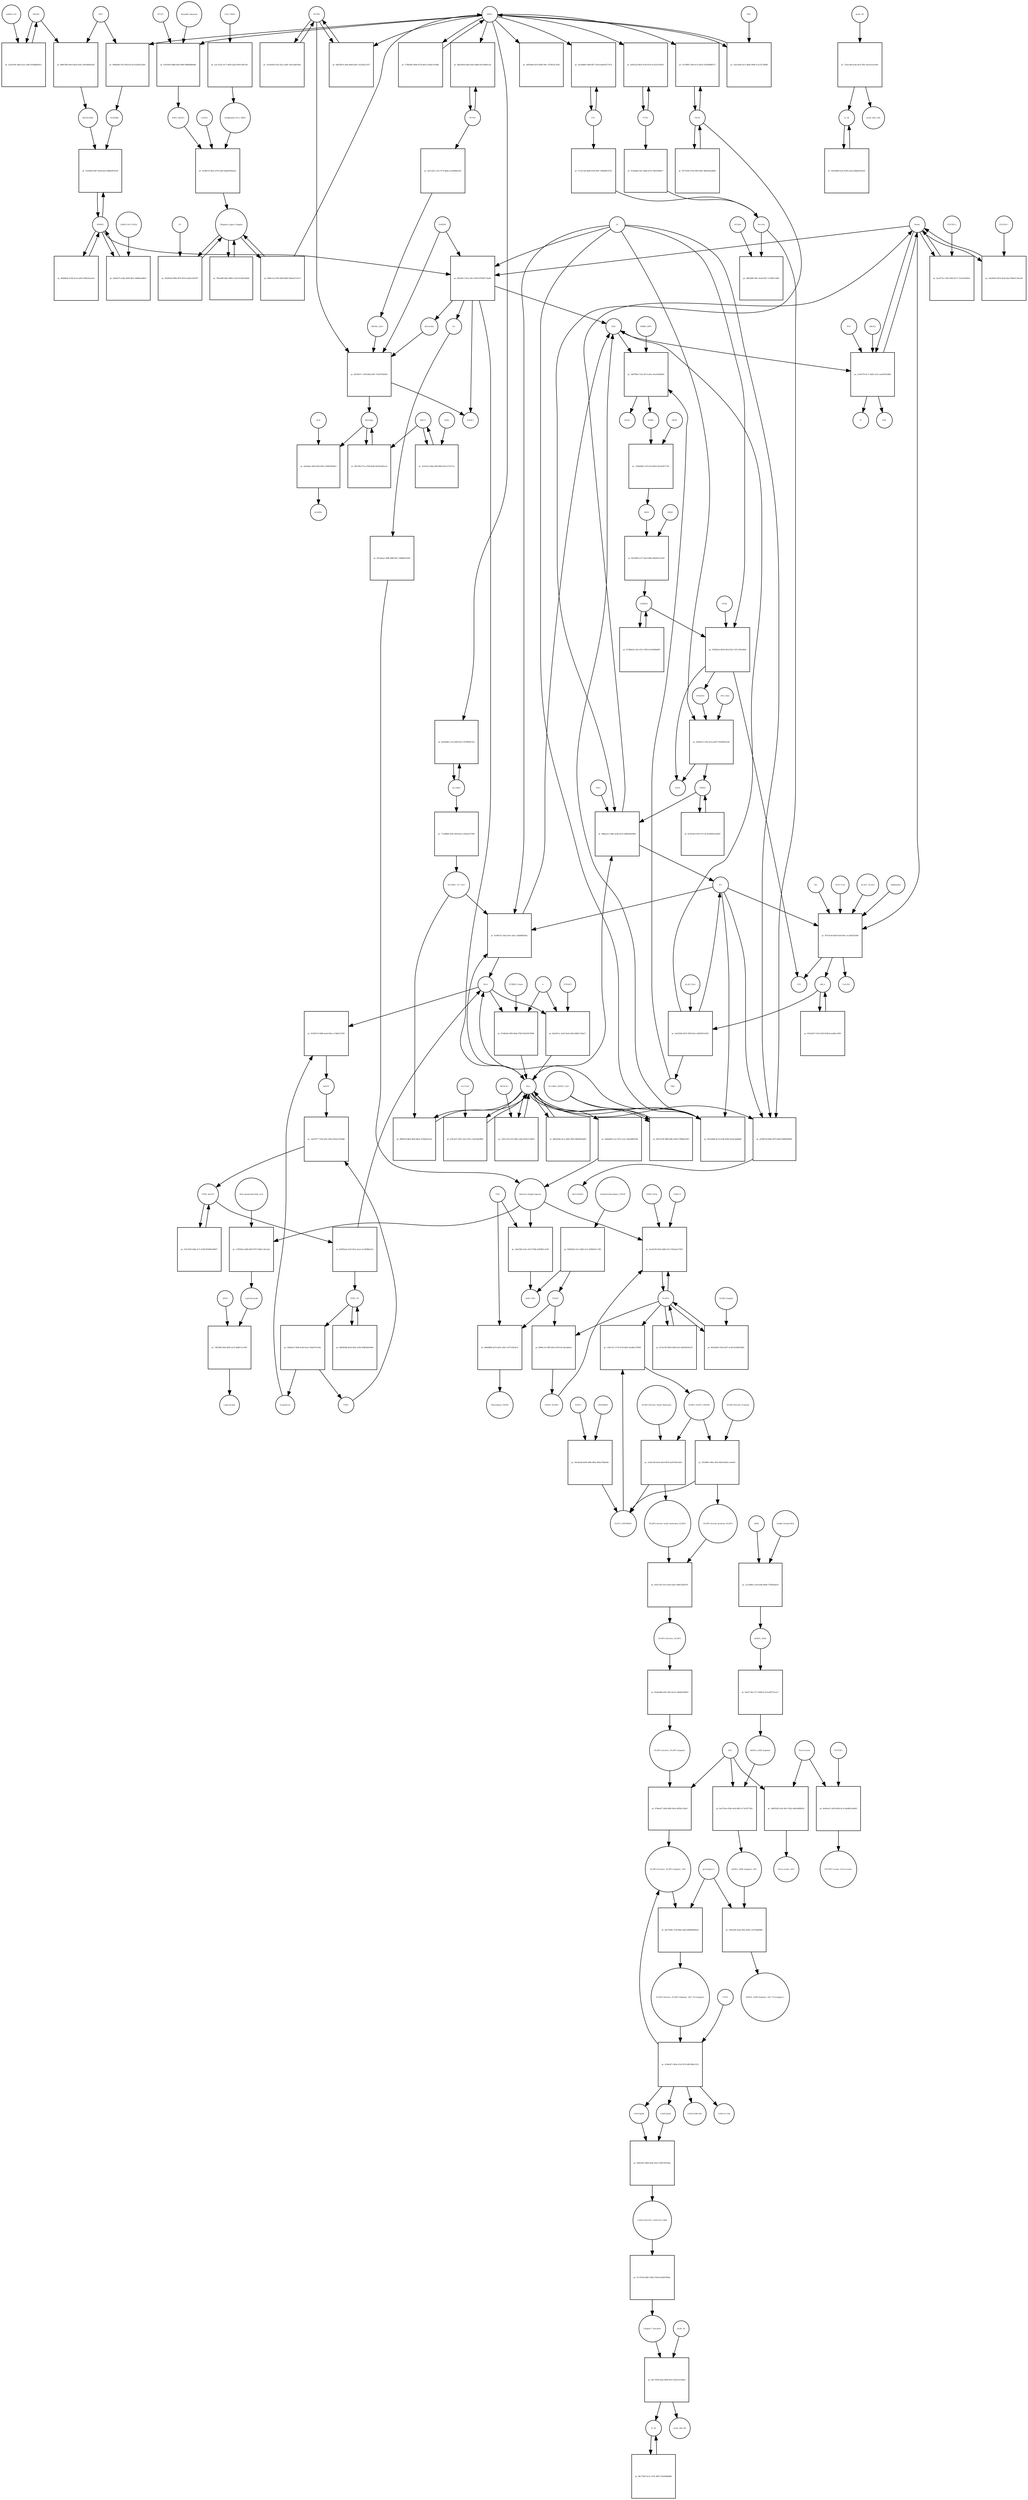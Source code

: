 strict digraph  {
Heme [annotation="urn_miriam_obo.chebi_CHEBI%3A30413", bipartite=0, cls="simple chemical", fontsize=4, label=Heme, shape=circle];
"pr_82bcf8c7-0e12-4411-8d70-8783817c6a84" [annotation="", bipartite=1, cls=process, fontsize=4, label="pr_82bcf8c7-0e12-4411-8d70-8783817c6a84", shape=square];
Biliverdin [annotation="urn_miriam_obo.chebi_CHEBI%3A17033", bipartite=0, cls="simple chemical", fontsize=4, label=Biliverdin, shape=circle];
HMOX1 [annotation=urn_miriam_uniprot_P09601, bipartite=0, cls=macromolecule, fontsize=4, label=HMOX1, shape=circle];
O2 [annotation="urn_miriam_obo.chebi_CHEBI%3A15379", bipartite=0, cls="simple chemical", fontsize=4, label=O2, shape=circle];
NADPH [annotation="urn_miriam_obo.chebi_CHEBI%3A16474", bipartite=0, cls="simple chemical", fontsize=4, label=NADPH, shape=circle];
H2O [annotation="urn_miriam_obo.chebi_CHEBI%3A15377", bipartite=0, cls="simple chemical", fontsize=4, label=H2O, shape=circle];
"Fe2+" [annotation="urn_miriam_obo.chebi_CHEBI%3A29033", bipartite=0, cls="simple chemical", fontsize=4, label="Fe2+", shape=circle];
"NADP+" [annotation="urn_miriam_obo.chebi_CHEBI%3A18009", bipartite=0, cls="simple chemical", fontsize=4, label="NADP+", shape=circle];
CO [annotation="urn_miriam_obo.chebi_CHEBI%3A17245", bipartite=0, cls="simple chemical", fontsize=4, label=CO, shape=circle];
"pr_2ecd77ec-c09a-45b3-8171-723a10a4f65e" [annotation="", bipartite=1, cls=process, fontsize=4, label="pr_2ecd77ec-c09a-45b3-8171-723a10a4f65e", shape=square];
"FLVCR1-2" [annotation=urn_miriam_uniprot_Q9Y5Y0, bipartite=0, cls=macromolecule, fontsize=4, label="FLVCR1-2", shape=circle];
"pr_0b76407c-7338-4824-b9f7-763197843f50" [annotation="", bipartite=1, cls=process, fontsize=4, label="pr_0b76407c-7338-4824-b9f7-763197843f50", shape=square];
Bilirubin [annotation="urn_miriam_obo.chebi_CHEBI%3A16990", bipartite=0, cls="simple chemical", fontsize=4, label=Bilirubin, shape=circle];
BLVRB [annotation=urn_miriam_uniprot_P30043, bipartite=0, cls=macromolecule, fontsize=4, label=BLVRB, shape=circle];
"BLVRA_Zn2+" [annotation="urn_miriam_obo.chebi_CHEBI%3A29805|urn_miriam_uniprot_P53004", bipartite=0, cls=complex, fontsize=4, label="BLVRA_Zn2+", shape=circle];
"pr_ff9e76fe-f7ce-47b6-8a60-b0343ed91e1d" [annotation="", bipartite=1, cls=process, fontsize=4, label="pr_ff9e76fe-f7ce-47b6-8a60-b0343ed91e1d", shape=square];
ABCC1 [annotation=urn_miriam_uniprot_P02768, bipartite=0, cls=macromolecule, fontsize=4, label=ABCC1, shape=circle];
"pr_efd1dabc-6f5d-42f4-9450-cf99b78494e5" [annotation="", bipartite=1, cls=process, fontsize=4, label="pr_efd1dabc-6f5d-42f4-9450-cf99b78494e5", shape=square];
ALB [annotation=urn_miriam_uniprot_P02768, bipartite=0, cls=macromolecule, fontsize=4, label=ALB, shape=circle];
"ALB/BIL" [annotation="urn_miriam_uniprot_P02768|urn_miriam_obo.chebi_CHEBI%3A16990", bipartite=0, cls=complex, fontsize=4, label="ALB/BIL", shape=circle];
NRF2 [annotation="", bipartite=0, cls=macromolecule, fontsize=4, label=NRF2, shape=circle];
"pr_00f8a96e-f2f3-401d-bc39-a1b34331ef85" [annotation="", bipartite=1, cls=process, fontsize=4, label="pr_00f8a96e-f2f3-401d-bc39-a1b34331ef85", shape=square];
MAF [annotation=urn_miriam_uniprot_O75444, bipartite=0, cls=macromolecule, fontsize=4, label=MAF, shape=circle];
"Nrf2/Maf" [annotation="", bipartite=0, cls=complex, fontsize=4, label="Nrf2/Maf", shape=circle];
"pr_8966749e-84c9-4bc0-b20c-e401660bcd5d" [annotation="", bipartite=1, cls=process, fontsize=4, label="pr_8966749e-84c9-4bc0-b20c-e401660bcd5d", shape=square];
BACH1 [annotation=urn_miriam_uniprot_O14867, bipartite=0, cls=macromolecule, fontsize=4, label=BACH1, shape=circle];
"BACH1/Maf" [annotation="", bipartite=0, cls=complex, fontsize=4, label="BACH1/Maf", shape=circle];
"pr_2ae5e39e-28ab-41ec-b385-6544bbfd5f11" [annotation="", bipartite=1, cls=process, fontsize=4, label="pr_2ae5e39e-28ab-41ec-b385-6544bbfd5f11", shape=square];
"miRNA-155" [annotation=urn_miriam_ncbigene_406947, bipartite=0, cls="nucleic acid feature", fontsize=4, label="miRNA-155", shape=circle];
"pr_f1e05829-46f7-4a9d-bcfa-68f8a4676e59" [annotation="", bipartite=1, cls=process, fontsize=4, label="pr_f1e05829-46f7-4a9d-bcfa-68f8a4676e59", shape=square];
PRIN9 [annotation="urn_miriam_obo.chebi_CHEBI%3A15430", bipartite=0, cls="simple chemical", fontsize=4, label=PRIN9, shape=circle];
"pr_86baaec3-3b8e-4cbb-9e22-a6b992de04be" [annotation="", bipartite=1, cls=process, fontsize=4, label="pr_86baaec3-3b8e-4cbb-9e22-a6b992de04be", shape=square];
FECH [annotation=urn_miriam_uniprot_P22830, bipartite=0, cls=macromolecule, fontsize=4, label=FECH, shape=circle];
"Pb2+" [annotation="urn_miriam_obo.chebi_CHEBI%3A27889", bipartite=0, cls="simple chemical", fontsize=4, label="Pb2+", shape=circle];
"H+" [annotation="urn_miriam_obo.chebi_CHEBI%3A15378", bipartite=0, cls="simple chemical", fontsize=4, label="H+", shape=circle];
"SUCC-CoA" [annotation="urn_miriam_obo.chebi_CHEBI%3A57292", bipartite=0, cls="simple chemical", fontsize=4, label="SUCC-CoA", shape=circle];
"pr_91973c40-9af6-4ee6-8f3c-ec326d316208" [annotation="", bipartite=1, cls=process, fontsize=4, label="pr_91973c40-9af6-4ee6-8f3c-ec326d316208", shape=square];
dALA [annotation="urn_miriam_obo.chebi_CHEBI%3A356416", bipartite=0, cls="simple chemical", fontsize=4, label=dALA, shape=circle];
ALAS1_ALAS2 [annotation="urn_miriam_uniprot_P13196|urn_miriam_uniprot_P22557", bipartite=0, cls=complex, fontsize=4, label=ALAS1_ALAS2, shape=circle];
Panhematin [annotation="urn_miriam_obo.chebi_CHEBI%3A50385", bipartite=0, cls="simple chemical", fontsize=4, label=Panhematin, shape=circle];
Gly [annotation="urn_miriam_obo.chebi_CHEBI%3A57305", bipartite=0, cls="simple chemical", fontsize=4, label=Gly, shape=circle];
"CoA-SH" [annotation="urn_miriam_obo.chebi_CHEBI%3A15346", bipartite=0, cls="simple chemical", fontsize=4, label="CoA-SH", shape=circle];
CO2 [annotation="urn_miriam_obo.chebi_CHEBI%3A16526", bipartite=0, cls="simple chemical", fontsize=4, label=CO2, shape=circle];
"pr_f1d31b92-9dbd-40ef-9f06-f4f866d849d0" [annotation="", bipartite=1, cls=process, fontsize=4, label="pr_f1d31b92-9dbd-40ef-9f06-f4f866d849d0", shape=square];
KEAP1 [annotation=urn_miriam_uniprot_Q14145, bipartite=0, cls=macromolecule, fontsize=4, label=KEAP1, shape=circle];
NRF2_KEAP1 [annotation="urn_miriam_uniprot_Q14145|urn_miriam_uniprot_Q16236", bipartite=0, cls=complex, fontsize=4, label=NRF2_KEAP1, shape=circle];
"Dimethly fumarate" [annotation="urn_miriam_obo.chebi_CHEBI%3A76004", bipartite=0, cls="simple chemical", fontsize=4, label="Dimethly fumarate", shape=circle];
"Ubiquitin Ligase Complex" [annotation="urn_miriam_uniprot_Q14145|urn_miriam_uniprot_Q15843|urn_miriam_uniprot_Q13618|urn_miriam_uniprot_P62877|urn_miriam_uniprot_Q16236|urn_miriam_uniprot_P0CG48|urn_miriam_pubmed_19940261|urn_miriam_interpro_IPR000608", bipartite=0, cls=complex, fontsize=4, label="Ubiquitin Ligase Complex", shape=circle];
"pr_7ffeed49-94af-40b9-a144-62145fe264dd" [annotation="", bipartite=1, cls=process, fontsize=4, label="pr_7ffeed49-94af-40b9-a144-62145fe264dd", shape=square];
"pr_2a62269e-8d73-4f58-821e-8dd599123625" [annotation="", bipartite=1, cls=process, fontsize=4, label="pr_2a62269e-8d73-4f58-821e-8dd599123625", shape=square];
PBG [annotation="urn_miriam_obo.chebi_CHEBI%3A58126", bipartite=0, cls="simple chemical", fontsize=4, label=PBG, shape=circle];
"ALAD_Zn2+" [annotation="urn_miriam_uniprot_P13716|urn_miriam_obo.chebi_CHEBI%3A29105", bipartite=0, cls=complex, fontsize=4, label="ALAD_Zn2+", shape=circle];
"pr_1b87f9b5-715e-4572-a452-35a10436fd65" [annotation="", bipartite=1, cls=process, fontsize=4, label="pr_1b87f9b5-715e-4572-a452-35a10436fd65", shape=square];
HMBL [annotation="urn_miriam_obo.chebi_CHEBI%3A57845", bipartite=0, cls="simple chemical", fontsize=4, label=HMBL, shape=circle];
HMBS_DIPY [annotation="urn_miriam_obo.chebi_CHEBI%3A36319|urn_miriam_uniprot_P08397", bipartite=0, cls=complex, fontsize=4, label=HMBS_DIPY, shape=circle];
"NH4+" [annotation="urn_miriam_obo.chebi_CHEBI%3A28938", bipartite=0, cls="simple chemical", fontsize=4, label="NH4+", shape=circle];
"pr_1260a6d8-7a79-4c5d-8b10-4fcb29571795" [annotation="", bipartite=1, cls=process, fontsize=4, label="pr_1260a6d8-7a79-4c5d-8b10-4fcb29571795", shape=square];
URO3 [annotation="urn_miriam_obo.chebi_CHEBI%3A15437", bipartite=0, cls="simple chemical", fontsize=4, label=URO3, shape=circle];
UROS [annotation=urn_miriam_uniprot_P10746, bipartite=0, cls=macromolecule, fontsize=4, label=UROS, shape=circle];
"pr_f9ce9f09-a137-44c6-8d6a-09e8a6122ed7" [annotation="", bipartite=1, cls=process, fontsize=4, label="pr_f9ce9f09-a137-44c6-8d6a-09e8a6122ed7", shape=square];
COPRO3 [annotation="urn_miriam_obo.chebi_CHEBI%3A15439", bipartite=0, cls="simple chemical", fontsize=4, label=COPRO3, shape=circle];
UROD [annotation=urn_miriam_uniprot_P06132, bipartite=0, cls=macromolecule, fontsize=4, label=UROD, shape=circle];
"pr_593bd53a-8629-4632-85a7-037c536e3b64" [annotation="", bipartite=1, cls=process, fontsize=4, label="pr_593bd53a-8629-4632-85a7-037c536e3b64", shape=square];
PPGEN9 [annotation="urn_miriam_obo.chebi_CHEBI%3A15435", bipartite=0, cls="simple chemical", fontsize=4, label=PPGEN9, shape=circle];
CPOX [annotation=urn_miriam_uniprot_P36551, bipartite=0, cls=macromolecule, fontsize=4, label=CPOX, shape=circle];
H2O2 [annotation="urn_miriam_obo.chebi_CHEBI%3A16240", bipartite=0, cls="simple chemical", fontsize=4, label=H2O2, shape=circle];
"pr_e03bf153-120e-4cea-be87-9332f0b32a5b" [annotation="", bipartite=1, cls=process, fontsize=4, label="pr_e03bf153-120e-4cea-be87-9332f0b32a5b", shape=square];
PPO_FAD [annotation="urn_miriam_obo.chebi_CHEBI%3A16238|urn_miriam_uniprot_P50336", bipartite=0, cls=complex, fontsize=4, label=PPO_FAD, shape=circle];
"pr_279b5402-900d-4734-b814-c856e7ec49b1" [annotation="", bipartite=1, cls=process, fontsize=4, label="pr_279b5402-900d-4734-b814-c856e7ec49b1", shape=square];
"pr_033a2027-5156-433f-81d8-bcea88ca3284" [annotation="", bipartite=1, cls="uncertain process", fontsize=4, label="pr_033a2027-5156-433f-81d8-bcea88ca3284", shape=square];
"pr_b750bb5d-c22e-4311-9385-b1d33d60dd07" [annotation="", bipartite=1, cls="uncertain process", fontsize=4, label="pr_b750bb5d-c22e-4311-9385-b1d33d60dd07", shape=square];
"pr_bc561de5-91ff-47cf-8c34-69005cefa687" [annotation="", bipartite=1, cls="uncertain process", fontsize=4, label="pr_bc561de5-91ff-47cf-8c34-69005cefa687", shape=square];
"Poly-unsaturated fatty acid" [annotation="urn_miriam_obo.chebi_CHEBI%3A26208", bipartite=0, cls="simple chemical", fontsize=4, label="Poly-unsaturated fatty acid", shape=circle];
"pr_c76930a2-a96d-4b3f-8797-b0b3cc0ac2ad" [annotation="", bipartite=1, cls=process, fontsize=4, label="pr_c76930a2-a96d-4b3f-8797-b0b3cc0ac2ad", shape=square];
"Lipid Peroxide" [annotation="urn_miriam_obo.chebi_CHEBI%3A61051", bipartite=0, cls="simple chemical", fontsize=4, label="Lipid Peroxide", shape=circle];
"Reactive Oxygen Species" [annotation="urn_miriam_obo.chebi_CHEBI%3A26523", bipartite=0, cls="simple chemical", fontsize=4, label="Reactive Oxygen Species", shape=circle];
"pr_e0308729-fb6b-4079-b4d2-f0b8649fff04" [annotation="", bipartite=1, cls=process, fontsize=4, label="pr_e0308729-fb6b-4079-b4d2-f0b8649fff04", shape=square];
"Fe(3+)O(OH)" [annotation="urn_miriam_obo.chebi_CHEBI%3A78619", bipartite=0, cls="simple chemical", fontsize=4, label="Fe(3+)O(OH)", shape=circle];
Ferritin [annotation=urn_miriam_uniprot_P02794, bipartite=0, cls=complex, fontsize=4, label=Ferritin, shape=circle];
"pr_f8ff85ed-8b6f-4620-8beb-1f2fded3e16a" [annotation="", bipartite=1, cls=process, fontsize=4, label="pr_f8ff85ed-8b6f-4620-8beb-1f2fded3e16a", shape=square];
"SLC40A1_CP_Cu2+" [annotation="urn_miriam_uniprot_P00450|urn_miriam_uniprot_Q9NP59|urn_miriam_obo.chebi_CHEBI%3A29036", bipartite=0, cls=complex, fontsize=4, label="SLC40A1_CP_Cu2+", shape=circle];
"pr_6cb98732-29aa-43ec-bafe-c2bb68df28ea" [annotation="", bipartite=1, cls=process, fontsize=4, label="pr_6cb98732-29aa-43ec-bafe-c2bb68df28ea", shape=square];
"Fe3+" [annotation="urn_miriam_obo.chebi_CHEBI%3A29034", bipartite=0, cls="simple chemical", fontsize=4, label="Fe3+", shape=circle];
SLC40A1 [annotation=urn_miriam_ncbigene_30061, bipartite=0, cls="nucleic acid feature", fontsize=4, label=SLC40A1, shape=circle];
"pr_9e30a66f-c1a2-4e8f-8e25-3479649f11b3" [annotation="", bipartite=1, cls=process, fontsize=4, label="pr_9e30a66f-c1a2-4e8f-8e25-3479649f11b3", shape=square];
FTH1 [annotation=urn_miriam_ncbigene_2495, bipartite=0, cls="nucleic acid feature", fontsize=4, label=FTH1, shape=circle];
"pr_43f5e224-8fe5-4139-87a5-6c5a357e05e2" [annotation="", bipartite=1, cls=process, fontsize=4, label="pr_43f5e224-8fe5-4139-87a5-6c5a357e05e2", shape=square];
FTL [annotation=urn_miriam_ncbigene_2512, bipartite=0, cls="nucleic acid feature", fontsize=4, label=FTL, shape=circle];
"pr_3e1a8849-c088-4877-b1d5-bed9cef7747d" [annotation="", bipartite=1, cls=process, fontsize=4, label="pr_3e1a8849-c088-4877-b1d5-bed9cef7747d", shape=square];
"pr_f51be8da-f54c-4dbb-af78-c5bf2930f6c7" [annotation="", bipartite=1, cls=process, fontsize=4, label="pr_f51be8da-f54c-4dbb-af78-c5bf2930f6c7", shape=square];
"pr_57cd7c2b-da80-453b-96f1-149844814756" [annotation="", bipartite=1, cls=process, fontsize=4, label="pr_57cd7c2b-da80-453b-96f1-149844814756", shape=square];
"pr_f1519ff9-1304-4c51-b035-558338096573" [annotation="", bipartite=1, cls=process, fontsize=4, label="pr_f1519ff9-1304-4c51-b035-558338096573", shape=square];
"pr_93770185-97d3-4d5f-809c-db6e0d1ab60b" [annotation="", bipartite=1, cls=process, fontsize=4, label="pr_93770185-97d3-4d5f-809c-db6e0d1ab60b", shape=square];
"pr_d436db2e-6c90-4ca5-aa6d-530622ea5ae1" [annotation="", bipartite=1, cls=process, fontsize=4, label="pr_d436db2e-6c90-4ca5-aa6d-530622ea5ae1", shape=square];
BLVRA [annotation=urn_miriam_ncbigene_644, bipartite=0, cls="nucleic acid feature", fontsize=4, label=BLVRA, shape=circle];
"pr_4be26439-3be0-4a45-9dbb-d311d494c22e" [annotation="", bipartite=1, cls=process, fontsize=4, label="pr_4be26439-3be0-4a45-9dbb-d311d494c22e", shape=square];
"pr_a6b7967d-c0da-4b98-a816-7aa1d35c3537" [annotation="", bipartite=1, cls=process, fontsize=4, label="pr_a6b7967d-c0da-4b98-a816-7aa1d35c3537", shape=square];
"pr_2a1b185b-5c62-42a1-ad45-7de3cabb79ab" [annotation="", bipartite=1, cls=process, fontsize=4, label="pr_2a1b185b-5c62-42a1-ad45-7de3cabb79ab", shape=square];
"pr_241120ce-c53c-477f-bbba-e3a5dd94a55d" [annotation="", bipartite=1, cls=process, fontsize=4, label="pr_241120ce-c53c-477f-bbba-e3a5dd94a55d", shape=square];
"pr_77cb8bb8-301b-4430-8a13-e9e20c071ff8" [annotation="", bipartite=1, cls=process, fontsize=4, label="pr_77cb8bb8-301b-4430-8a13-e9e20c071ff8", shape=square];
"pr_3f8e448f-3b5c-4a2b-9437-1c5f0b712481" [annotation="", bipartite=1, cls=process, fontsize=4, label="pr_3f8e448f-3b5c-4a2b-9437-1c5f0b712481", shape=square];
NCOA4 [annotation=urn_miriam_uniprot_Q13772, bipartite=0, cls=macromolecule, fontsize=4, label=NCOA4, shape=circle];
"pr_87e9baf4-3f49-404a-97b6-f32d3367499b" [annotation="", bipartite=1, cls=process, fontsize=4, label="pr_87e9baf4-3f49-404a-97b6-f32d3367499b", shape=square];
CYBRD1_Heme [annotation="urn_miriam_uniprot_Q53TN4|urn_miriam_obo.chebi_CHEBI%3A30413", bipartite=0, cls=complex, fontsize=4, label=CYBRD1_Heme, shape=circle];
"e-" [annotation="urn_miriam_obo.chebi_CHEBI%3A10545", bipartite=0, cls="simple chemical", fontsize=4, label="e-", shape=circle];
"pr_47bc0cf7-0621-43e1-9f1a-c0a61bfe9685" [annotation="", bipartite=1, cls=process, fontsize=4, label="pr_47bc0cf7-0621-43e1-9f1a-c0a61bfe9685", shape=square];
SLC11A2 [annotation=urn_miriam_uniprot_P49281, bipartite=0, cls=macromolecule, fontsize=4, label=SLC11A2, shape=circle];
"pr_74f520ff-5deb-49f2-aa74-3b80111a76f5" [annotation="", bipartite=1, cls=process, fontsize=4, label="pr_74f520ff-5deb-49f2-aa74-3b80111a76f5", shape=square];
"Lipid alcohol" [annotation="urn_miriam_obo.chebi_CHEBI%3A24026", bipartite=0, cls="simple chemical", fontsize=4, label="Lipid alcohol", shape=circle];
GPX4 [annotation=urn_miriam_uniprot_P36969, bipartite=0, cls=macromolecule, fontsize=4, label=GPX4, shape=circle];
"pr_f2de0575-a3b2-4626-8621-4ddb9e2ddfa7" [annotation="", bipartite=1, cls=process, fontsize=4, label="pr_f2de0575-a3b2-4626-8621-4ddb9e2ddfa7", shape=square];
"SARS-CoV-2 Orf3a" [annotation="urn_miriam_uniprot_P0DTC3|urn_miriam_taxonomy_2697049", bipartite=0, cls=macromolecule, fontsize=4, label="SARS-CoV-2 Orf3a", shape=circle];
"pr_a96ab003-cea7-4f71-a2ec-6da5b8f5f3db" [annotation="", bipartite=1, cls=process, fontsize=4, label="pr_a96ab003-cea7-4f71-a2ec-6da5b8f5f3db", shape=square];
"pr_2cfa74c5-fd4a-40f0-8bf9-643c371477a1" [annotation="", bipartite=1, cls=process, fontsize=4, label="pr_2cfa74c5-fd4a-40f0-8bf9-643c371477a1", shape=square];
Orf9c [annotation=urn_miriam_taxonomy_2697049, bipartite=0, cls=macromolecule, fontsize=4, label=Orf9c, shape=circle];
CUL3_RBX1 [annotation="urn_miriam_uniprot_Q13618|urn_miriam_uniprot_P62877", bipartite=0, cls=complex, fontsize=4, label=CUL3_RBX1, shape=circle];
"pr_a3c1532a-2e77-4629-aad3-d5b7c64f7eec" [annotation="", bipartite=1, cls=process, fontsize=4, label="pr_a3c1532a-2e77-4629-aad3-d5b7c64f7eec", shape=square];
"Neddylated CUL3_RBX1" [annotation="urn_miriam_uniprot_Q15843|urn_miriam_uniprot_Q13618|urn_miriam_uniprot_P62877", bipartite=0, cls=complex, fontsize=4, label="Neddylated CUL3_RBX1", shape=circle];
"pr_54f59e84-d159-4965-99cc-3f7087ac162b" [annotation="", bipartite=1, cls=process, fontsize=4, label="pr_54f59e84-d159-4965-99cc-3f7087ac162b", shape=square];
"pr_0c9dd733-0fae-4793-a443-dab4d7b9aa24" [annotation="", bipartite=1, cls=process, fontsize=4, label="pr_0c9dd733-0fae-4793-a443-dab4d7b9aa24", shape=square];
CAND1 [annotation=urn_miriam_uniprot_Q86VP6, bipartite=0, cls=macromolecule, fontsize=4, label=CAND1, shape=circle];
E2 [annotation=urn_miriam_interpro_IPR000608, bipartite=0, cls=macromolecule, fontsize=4, label=E2, shape=circle];
"pr_45d3b3a0-f9bb-487f-947d-cbd2a12b9767" [annotation="", bipartite=1, cls=process, fontsize=4, label="pr_45d3b3a0-f9bb-487f-947d-cbd2a12b9767", shape=square];
"pr_162c424d-5e12-4b6e-9949-5c3c52734998" [annotation="", bipartite=1, cls=process, fontsize=4, label="pr_162c424d-5e12-4b6e-9949-5c3c52734998", shape=square];
PKC [annotation="urn_miriam_pubmed_12198130|urn_miriam_interpro_IPR012233", bipartite=0, cls=macromolecule, fontsize=4, label=PKC, shape=circle];
"pr_cbe49a65-0419-4e2d-a8a3-9b0e47cdecb9" [annotation="", bipartite=1, cls=process, fontsize=4, label="pr_cbe49a65-0419-4e2d-a8a3-9b0e47cdecb9", shape=square];
"FLVCR1-1" [annotation=urn_miriam_uniprot_Q9Y5Y0, bipartite=0, cls=macromolecule, fontsize=4, label="FLVCR1-1", shape=circle];
"pr_1c641f70-4c7c-46d1-a1fa-1aa497d559b8" [annotation="", bipartite=1, cls=process, fontsize=4, label="pr_1c641f70-4c7c-46d1-a1fa-1aa497d559b8", shape=square];
ABCG2 [annotation=urn_miriam_uniprot_Q9UNQ0, bipartite=0, cls="macromolecule multimer", fontsize=4, label=ABCG2, shape=circle];
ATP [annotation="urn_miriam_obo.chebi_CHEBI%3A30616", bipartite=0, cls="simple chemical", fontsize=4, label=ATP, shape=circle];
Pi [annotation="urn_miriam_obo.chebi_CHEBI%3A18367", bipartite=0, cls="simple chemical", fontsize=4, label=Pi, shape=circle];
ADP [annotation="urn_miriam_obo.chebi_CHEBI%3A456216", bipartite=0, cls="simple chemical", fontsize=4, label=ADP, shape=circle];
"pr_90575c06-3886-48fe-b590-578fdbef10f3" [annotation="", bipartite=1, cls=process, fontsize=4, label="pr_90575c06-3886-48fe-b590-578fdbef10f3", shape=square];
"SLC40A1_HEPH_Cu2+" [annotation="urn_miriam_uniprot_Q9BQS7|urn_miriam_uniprot_Q9NP59|urn_miriam_obo.chebi_CHEBI%3A28694", bipartite=0, cls=complex, fontsize=4, label="SLC40A1_HEPH_Cu2+", shape=circle];
"pr_261a984b-be74-41d8-92b9-5eedc4adb6d0" [annotation="", bipartite=1, cls=process, fontsize=4, label="pr_261a984b-be74-41d8-92b9-5eedc4adb6d0", shape=square];
"pr_87e8d7c0-0d08-4aed-90ee-cc5b0fc23293" [annotation="", bipartite=1, cls=process, fontsize=4, label="pr_87e8d7c0-0d08-4aed-90ee-cc5b0fc23293", shape=square];
Transferrin [annotation=urn_miriam_uniprot_P02787, bipartite=0, cls=macromolecule, fontsize=4, label=Transferrin, shape=circle];
holoTF [annotation="urn_miriam_uniprot_P02787|urn_miriam_obo.chebi_CHEBI%3A29034", bipartite=0, cls=complex, fontsize=4, label=holoTF, shape=circle];
TFRC [annotation=urn_miriam_uniprot_P02786, bipartite=0, cls="macromolecule multimer", fontsize=4, label=TFRC, shape=circle];
"pr_cba7f077-755d-4a8c-b3da-832ee2335dd6" [annotation="", bipartite=1, cls=process, fontsize=4, label="pr_cba7f077-755d-4a8c-b3da-832ee2335dd6", shape=square];
TFRC_holoTF [annotation="urn_miriam_uniprot_P02787|urn_miriam_obo.chebi_CHEBI%3A29034|urn_miriam_uniprot_P02786", bipartite=0, cls=complex, fontsize=4, label=TFRC_holoTF, shape=circle];
"pr_f10c4336-e0ba-4c7c-8cf8-603d69a39047" [annotation="", bipartite=1, cls=process, fontsize=4, label="pr_f10c4336-e0ba-4c7c-8cf8-603d69a39047", shape=square];
"pr_82639aa4-e51b-40ca-bcaa-1ec469b0e53a" [annotation="", bipartite=1, cls=process, fontsize=4, label="pr_82639aa4-e51b-40ca-bcaa-1ec469b0e53a", shape=square];
TFRC_TF [annotation="urn_miriam_uniprot_P02787|urn_miriam_uniprot_P02786", bipartite=0, cls=complex, fontsize=4, label=TFRC_TF, shape=circle];
"pr_6be567ec-2ed3-4fe8-a956-0d6fe7c48a17" [annotation="", bipartite=1, cls=process, fontsize=4, label="pr_6be567ec-2ed3-4fe8-a956-0d6fe7c48a17", shape=square];
STEAP3 [annotation=urn_miriam_uniprot_Q658P3, bipartite=0, cls=macromolecule, fontsize=4, label=STEAP3, shape=circle];
"pr_c5611e1b-e553-40fa-a36a-9f1fa112b824" [annotation="", bipartite=1, cls=process, fontsize=4, label="pr_c5611e1b-e553-40fa-a36a-9f1fa112b824", shape=square];
MCOLN1 [annotation=urn_miriam_uniprot_Q9GZU1, bipartite=0, cls=macromolecule, fontsize=4, label=MCOLN1, shape=circle];
"pr_08a9a39a-d1ce-46d1-9819-8d82f9eebfb3" [annotation="", bipartite=1, cls=process, fontsize=4, label="pr_08a9a39a-d1ce-46d1-9819-8d82f9eebfb3", shape=square];
"pr_04838586-8a2d-4b5e-a16b-938b3b02449e" [annotation="", bipartite=1, cls=process, fontsize=4, label="pr_04838586-8a2d-4b5e-a16b-938b3b02449e", shape=square];
"pr_34d42ee7-f406-4a36-8cad-129a87e5cb4a" [annotation="", bipartite=1, cls=process, fontsize=4, label="pr_34d42ee7-f406-4a36-8cad-129a87e5cb4a", shape=square];
"pr_64f8cca2-97bf-4d26-8820-99adcd7c9113" [annotation="", bipartite=1, cls=process, fontsize=4, label="pr_64f8cca2-97bf-4d26-8820-99adcd7c9113", shape=square];
"Oxidized thioredoxin_TXNIP" [annotation="urn_miriam_uniprot_P10599|urn_miriam_uniprot_Q9H3M7", bipartite=0, cls=complex, fontsize=4, label="Oxidized thioredoxin_TXNIP", shape=circle];
"pr_92b9f2d2-23ce-4bbf-a121-820b9411c7b8" [annotation="", bipartite=1, cls=process, fontsize=4, label="pr_92b9f2d2-23ce-4bbf-a121-820b9411c7b8", shape=square];
TXNIP [annotation=urn_miriam_uniprot_Q9H3M7, bipartite=0, cls=macromolecule, fontsize=4, label=TXNIP, shape=circle];
"2xHC-TXN" [annotation=urn_miriam_uniprot_P10599, bipartite=0, cls=macromolecule, fontsize=4, label="2xHC-TXN", shape=circle];
NLRP3 [annotation=urn_miriam_uniprot_Q96P20, bipartite=0, cls=macromolecule, fontsize=4, label=NLRP3, shape=circle];
"pr_8614b200-3556-4637-ac48-dcf2863364fc" [annotation="", bipartite=1, cls=process, fontsize=4, label="pr_8614b200-3556-4637-ac48-dcf2863364fc", shape=square];
"Nf-KB Complex" [annotation="urn_miriam_uniprot_P19838|urn_miriam_uniprot_Q04206|urn_miriam_uniprot_Q00653", bipartite=0, cls=complex, fontsize=4, label="Nf-KB Complex", shape=circle];
"pr_b7c6c7bf-9029-4306-b312-68ef28256c07" [annotation="", bipartite=1, cls=process, fontsize=4, label="pr_b7c6c7bf-9029-4306-b312-68ef28256c07", shape=square];
TXN [annotation=urn_miriam_uniprot_P10599, bipartite=0, cls=macromolecule, fontsize=4, label=TXN, shape=circle];
"pr_1d2e55fa-4cb1-4116-97bb-dc85891c2530" [annotation="", bipartite=1, cls=process, fontsize=4, label="pr_1d2e55fa-4cb1-4116-97bb-dc85891c2530", shape=square];
"pr_0db6d98b-da79-4a61-af9e-11477a5b25c4" [annotation="", bipartite=1, cls=process, fontsize=4, label="pr_0db6d98b-da79-4a61-af9e-11477a5b25c4", shape=square];
Thioredoxin_TXNIP [annotation="urn_miriam_uniprot_P10599|urn_miriam_uniprot_Q9H3M7", bipartite=0, cls=complex, fontsize=4, label=Thioredoxin_TXNIP, shape=circle];
HSP90AB1 [annotation=urn_miriam_uniprot_P08238, bipartite=0, cls=macromolecule, fontsize=4, label=HSP90AB1, shape=circle];
"pr_36a3dcb8-de06-446b-869a-485a3784a9eb" [annotation="", bipartite=1, cls=process, fontsize=4, label="pr_36a3dcb8-de06-446b-869a-485a3784a9eb", shape=square];
SUGT1 [annotation=urn_miriam_uniprot_Q9Y2Z0, bipartite=0, cls=macromolecule, fontsize=4, label=SUGT1, shape=circle];
SUGT1_HSP90AB1 [annotation="urn_miriam_uniprot_P08238|urn_miriam_uniprot_Q9Y2Z0", bipartite=0, cls=complex, fontsize=4, label=SUGT1_HSP90AB1, shape=circle];
"pr_c5f2c5e7-1179-4716-b641-0aedbe178508" [annotation="", bipartite=1, cls=process, fontsize=4, label="pr_c5f2c5e7-1179-4716-b641-0aedbe178508", shape=square];
NLRP3_SUGT1_HSP90 [annotation="urn_miriam_uniprot_P08238|urn_miriam_uniprot_Q96P20|urn_miriam_uniprot_Q9Y2Z0", bipartite=0, cls=complex, fontsize=4, label=NLRP3_SUGT1_HSP90, shape=circle];
"pr_b099c214-3ff8-48c4-b478-0ec3bcdafde2" [annotation="", bipartite=1, cls=process, fontsize=4, label="pr_b099c214-3ff8-48c4-b478-0ec3bcdafde2", shape=square];
TXNIP_NLRP3 [annotation="urn_miriam_uniprot_Q9H3M7|urn_miriam_uniprot_Q96P20", bipartite=0, cls=complex, fontsize=4, label=TXNIP_NLRP3, shape=circle];
"NLRP3 Elicitor Proteins" [annotation="urn_miriam_uniprot_P05067|urn_miriam_uniprot_P09616", bipartite=0, cls=macromolecule, fontsize=4, label="NLRP3 Elicitor Proteins", shape=circle];
"pr_352380fc-69bc-4f1b-9d36-8a60cc1e6e93" [annotation="", bipartite=1, cls=process, fontsize=4, label="pr_352380fc-69bc-4f1b-9d36-8a60cc1e6e93", shape=square];
"NLRP3 elicitor proteins_NLRP3" [annotation="urn_miriam_uniprot_P09616|urn_miriam_uniprot_P05067|urn_miriam_uniprot_Q96P20", bipartite=0, cls=complex, fontsize=4, label="NLRP3 elicitor proteins_NLRP3", shape=circle];
"NLRP3 Elicitor Small Molecules" [annotation="urn_miriam_obo.chebi_CHEBI%3A46661|urn_miriam_obo.chebi_CHEBI%3A16336|urn_miriam_obo.chebi_CHEBI%3A30563", bipartite=0, cls="simple chemical", fontsize=4, label="NLRP3 Elicitor Small Molecules", shape=circle];
"pr_1a30c336-9eeb-44c8-8874-b2d742414263" [annotation="", bipartite=1, cls=process, fontsize=4, label="pr_1a30c336-9eeb-44c8-8874-b2d742414263", shape=square];
"NLRP3 elicitor small molecules_NLRP3" [annotation="urn_miriam_obo.chebi_CHEBI%3A46661|urn_miriam_obo.chebi_CHEBI%3A16336|urn_miriam_obo.chebi_CHEBI%3A30563|urn_miriam_uniprot_Q96P20", bipartite=0, cls=complex, fontsize=4, label="NLRP3 elicitor small molecules_NLRP3", shape=circle];
"pr_91b1a7fd-10c0-41d5-a4ee-500b7ad92974" [annotation="", bipartite=1, cls=process, fontsize=4, label="pr_91b1a7fd-10c0-41d5-a4ee-500b7ad92974", shape=square];
"NLRP3 elicitors_NLRP3" [annotation="urn_miriam_uniprot_P05067|urn_miriam_uniprot_P09616|urn_miriam_uniprot_P08238|urn_miriam_uniprot_Q96P20|urn_miriam_uniprot_Q9Y2Z0|urn_miriam_obo.chebi_CHEBI%3A46661|urn_miriam_obo.chebi_CHEBI%3A16336|urn_miriam_obo.chebi_CHEBI%3A30563", bipartite=0, cls=complex, fontsize=4, label="NLRP3 elicitors_NLRP3", shape=circle];
"pr_65e8e4d8-b381-48e3-ba16-1db94a186816" [annotation="", bipartite=1, cls=process, fontsize=4, label="pr_65e8e4d8-b381-48e3-ba16-1db94a186816", shape=square];
"NLRP3 elicitors_NLRP3 oligomer" [annotation="urn_miriam_obo.chebi_CHEBI%3A36080", bipartite=0, cls="complex multimer", fontsize=4, label="NLRP3 elicitors_NLRP3 oligomer", shape=circle];
"pr_974beef7-2d44-4df9-94cb-44f5b1c5b4cf" [annotation="", bipartite=1, cls=process, fontsize=4, label="pr_974beef7-2d44-4df9-94cb-44f5b1c5b4cf", shape=square];
ASC [annotation=urn_miriam_uniprot_Q9ULZ3, bipartite=0, cls=macromolecule, fontsize=4, label=ASC, shape=circle];
"NLRP3 elicitors_NLRP3 oligomer_ASC" [annotation="urn_miriam_uniprot_Q9ULZ3|urn_miriam_obo.chebi_CHEBI%3A36080", bipartite=0, cls="complex multimer", fontsize=4, label="NLRP3 elicitors_NLRP3 oligomer_ASC", shape=circle];
"pr_4617b30b-7158-49d3-ad9e-df46896962eb" [annotation="", bipartite=1, cls=process, fontsize=4, label="pr_4617b30b-7158-49d3-ad9e-df46896962eb", shape=square];
"proCaspase-1" [annotation=urn_miriam_uniprot_P29466, bipartite=0, cls=macromolecule, fontsize=4, label="proCaspase-1", shape=circle];
"NLRP3 elicitors_NLRP3 oligomer_ASC_Procaspase1" [annotation="urn_miriam_uniprot_P29466|urn_miriam_uniprot_Q9ULZ3", bipartite=0, cls="complex multimer", fontsize=4, label="NLRP3 elicitors_NLRP3 oligomer_ASC_Procaspase1", shape=circle];
"pr_3b0953df-3cd5-40e7-822e-bb0c66f89632" [annotation="", bipartite=1, cls=process, fontsize=4, label="pr_3b0953df-3cd5-40e7-822e-bb0c66f89632", shape=square];
"Pyrin trimer" [annotation=urn_miriam_uniprot_O15553, bipartite=0, cls=complex, fontsize=4, label="Pyrin trimer", shape=circle];
"Pyrin trimer_ASC" [annotation="urn_miriam_uniprot_O15553|urn_miriam_uniprot_Q9ULZ3", bipartite=0, cls=complex, fontsize=4, label="Pyrin trimer_ASC", shape=circle];
"pr_0e49e5a7-a429-4626-8c1a-8e06b51a6b43" [annotation="", bipartite=1, cls=process, fontsize=4, label="pr_0e49e5a7-a429-4626-8c1a-8e06b51a6b43", shape=square];
PSTPIP1 [annotation=urn_miriam_uniprot_O43586, bipartite=0, cls="macromolecule multimer", fontsize=4, label=PSTPIP1, shape=circle];
"PSTPIP1 trimer_Pyrin trimer" [annotation="urn_miriam_uniprot_O15553|urn_miriam_uniprot_O43586", bipartite=0, cls=complex, fontsize=4, label="PSTPIP1 trimer_Pyrin trimer", shape=circle];
"Double Strand DNA" [annotation="urn_miriam_obo.chebi_CHEBI%3A16991", bipartite=0, cls="simple chemical", fontsize=4, label="Double Strand DNA", shape=circle];
"pr_1a120d63-cc4d-434d-b408-17f492f4af34" [annotation="", bipartite=1, cls=process, fontsize=4, label="pr_1a120d63-cc4d-434d-b408-17f492f4af34", shape=square];
dsDNA_AIM2 [annotation="urn_miriam_obo.chebi_CHEBI%3A16991|urn_miriam_uniprot_O14862", bipartite=0, cls=complex, fontsize=4, label=dsDNA_AIM2, shape=circle];
AIM2 [annotation=urn_miriam_uniprot_O14862, bipartite=0, cls=macromolecule, fontsize=4, label=AIM2, shape=circle];
"pr_6e0a77d4-c277-458d-bc7b-bc40f715cec7" [annotation="", bipartite=1, cls=process, fontsize=4, label="pr_6e0a77d4-c277-458d-bc7b-bc40f715cec7", shape=square];
"dsDNA_AIM2 oligomer" [annotation="urn_miriam_obo.chebi_CHEBI%3A36080", bipartite=0, cls=complex, fontsize=4, label="dsDNA_AIM2 oligomer", shape=circle];
"pr_0a3176ee-039a-4a20-bf61-fc73a7877d5c" [annotation="", bipartite=1, cls=process, fontsize=4, label="pr_0a3176ee-039a-4a20-bf61-fc73a7877d5c", shape=square];
"dsDNA_AIM2 oligomer_ASC" [annotation="urn_miriam_obo.chebi_CHEBI%3A36080|urn_miriam_uniprot_Q9ULZ3", bipartite=0, cls=complex, fontsize=4, label="dsDNA_AIM2 oligomer_ASC", shape=circle];
"pr_1f825456-4cba-4f9c-8e40-c32379eb0960" [annotation="", bipartite=1, cls=process, fontsize=4, label="pr_1f825456-4cba-4f9c-8e40-c32379eb0960", shape=square];
"dsDNA_AIM2 oligomer_ASC_Procaspase-1" [annotation="", bipartite=0, cls=complex, fontsize=4, label="dsDNA_AIM2 oligomer_ASC_Procaspase-1", shape=circle];
"pr_4c98a471-069e-47e9-9376-d85108e21551" [annotation="", bipartite=1, cls=process, fontsize=4, label="pr_4c98a471-069e-47e9-9376-d85108e21551", shape=square];
"CASP1(p20)" [annotation=urn_miriam_uniprot_P29466, bipartite=0, cls=macromolecule, fontsize=4, label="CASP1(p20)", shape=circle];
CTSG [annotation=urn_miriam_uniprot_P08311, bipartite=0, cls=macromolecule, fontsize=4, label=CTSG, shape=circle];
"CASP1(298-316)" [annotation=urn_miriam_uniprot_P29466, bipartite=0, cls=macromolecule, fontsize=4, label="CASP1(298-316)", shape=circle];
"CASP1(1-119)" [annotation=urn_miriam_uniprot_P29466, bipartite=0, cls=macromolecule, fontsize=4, label="CASP1(1-119)", shape=circle];
"CASP1(p10)" [annotation=urn_miriam_uniprot_P29466, bipartite=0, cls=macromolecule, fontsize=4, label="CASP1(p10)", shape=circle];
"pr_f28e4181-4400-4e9e-9535-193b7597ba9a" [annotation="", bipartite=1, cls=process, fontsize=4, label="pr_f28e4181-4400-4e9e-9535-193b7597ba9a", shape=square];
"CASP1(120-197)_CASP1(317-404)" [annotation=urn_miriam_uniprot_P29466, bipartite=0, cls=complex, fontsize=4, label="CASP1(120-197)_CASP1(317-404)", shape=circle];
"pr_67c1974a-89b1-4902-9746-8165d97f94dc" [annotation="", bipartite=1, cls=process, fontsize=4, label="pr_67c1974a-89b1-4902-9746-8165d97f94dc", shape=square];
"Caspase-1 Tetramer" [annotation=urn_miriam_uniprot_P29466, bipartite=0, cls="complex multimer", fontsize=4, label="Caspase-1 Tetramer", shape=circle];
"proIL-1B" [annotation=urn_miriam_uniprot_P01584, bipartite=0, cls=macromolecule, fontsize=4, label="proIL-1B", shape=circle];
"pr_72eac3bd-ac9e-4e5c-8f5c-be3a3cee1b0e" [annotation="", bipartite=1, cls=process, fontsize=4, label="pr_72eac3bd-ac9e-4e5c-8f5c-be3a3cee1b0e", shape=square];
"IL-1B" [annotation=urn_miriam_uniprot_P01584, bipartite=0, cls=macromolecule, fontsize=4, label="IL-1B", shape=circle];
"proIL-1B(1-116)" [annotation=urn_miriam_uniprot_P01584, bipartite=0, cls=macromolecule, fontsize=4, label="proIL-1B(1-116)", shape=circle];
"pr_0e9c68df-6cd3-4256-acb8-a5bb6a914dc8" [annotation="", bipartite=1, cls="omitted process", fontsize=4, label="pr_0e9c68df-6cd3-4256-acb8-a5bb6a914dc8", shape=square];
"pr_5ecb5256-83ab-4bdf-a513-429aa9c27d55" [annotation="", bipartite=1, cls=process, fontsize=4, label="pr_5ecb5256-83ab-4bdf-a513-429aa9c27d55", shape=square];
"SARS E" [annotation=urn_miriam_uniprot_P59637, bipartite=0, cls=macromolecule, fontsize=4, label="SARS E", shape=circle];
"SARS Orf3a" [annotation=urn_miriam_uniprot_P59632, bipartite=0, cls=macromolecule, fontsize=4, label="SARS Orf3a", shape=circle];
"proIL-18" [annotation=urn_miriam_uniprot_Q14116, bipartite=0, cls=macromolecule, fontsize=4, label="proIL-18", shape=circle];
"pr_abc71d59-6eaa-4606-8415-ad32c41108a4" [annotation="", bipartite=1, cls=process, fontsize=4, label="pr_abc71d59-6eaa-4606-8415-ad32c41108a4", shape=square];
"IL-18" [annotation=urn_miriam_uniprot_Q14116, bipartite=0, cls=macromolecule, fontsize=4, label="IL-18", shape=circle];
"proIL-18(1-36)" [annotation=urn_miriam_uniprot_Q14116, bipartite=0, cls=macromolecule, fontsize=4, label="proIL-18(1-36)", shape=circle];
"pr_46c71b91-6c2c-4191-86f3-7a624ddbdbfb" [annotation="", bipartite=1, cls="omitted process", fontsize=4, label="pr_46c71b91-6c2c-4191-86f3-7a624ddbdbfb", shape=square];
"pr_d51abaa2-c6d8-4486-8017-a6bfdfa55926" [annotation="", bipartite=1, cls=process, fontsize=4, label="pr_d51abaa2-c6d8-4486-8017-a6bfdfa55926", shape=square];
Heme -> "pr_82bcf8c7-0e12-4411-8d70-8783817c6a84"  [annotation="", interaction_type=consumption];
Heme -> "pr_2ecd77ec-c09a-45b3-8171-723a10a4f65e"  [annotation="", interaction_type=consumption];
Heme -> "pr_91973c40-9af6-4ee6-8f3c-ec326d316208"  [annotation=urn_miriam_pubmed_25446301, interaction_type=inhibition];
Heme -> "pr_cbe49a65-0419-4e2d-a8a3-9b0e47cdecb9"  [annotation="", interaction_type=consumption];
Heme -> "pr_1c641f70-4c7c-46d1-a1fa-1aa497d559b8"  [annotation="", interaction_type=consumption];
"pr_82bcf8c7-0e12-4411-8d70-8783817c6a84" -> Biliverdin  [annotation="", interaction_type=production];
"pr_82bcf8c7-0e12-4411-8d70-8783817c6a84" -> H2O  [annotation="", interaction_type=production];
"pr_82bcf8c7-0e12-4411-8d70-8783817c6a84" -> "Fe2+"  [annotation="", interaction_type=production];
"pr_82bcf8c7-0e12-4411-8d70-8783817c6a84" -> "NADP+"  [annotation="", interaction_type=production];
"pr_82bcf8c7-0e12-4411-8d70-8783817c6a84" -> CO  [annotation="", interaction_type=production];
Biliverdin -> "pr_0b76407c-7338-4824-b9f7-763197843f50"  [annotation="", interaction_type=consumption];
HMOX1 -> "pr_82bcf8c7-0e12-4411-8d70-8783817c6a84"  [annotation="", interaction_type=catalysis];
HMOX1 -> "pr_f1e05829-46f7-4a9d-bcfa-68f8a4676e59"  [annotation="", interaction_type=consumption];
HMOX1 -> "pr_d436db2e-6c90-4ca5-aa6d-530622ea5ae1"  [annotation="", interaction_type=consumption];
HMOX1 -> "pr_f2de0575-a3b2-4626-8621-4ddb9e2ddfa7"  [annotation="", interaction_type=consumption];
O2 -> "pr_82bcf8c7-0e12-4411-8d70-8783817c6a84"  [annotation="", interaction_type=consumption];
O2 -> "pr_593bd53a-8629-4632-85a7-037c536e3b64"  [annotation="", interaction_type=consumption];
O2 -> "pr_e03bf153-120e-4cea-be87-9332f0b32a5b"  [annotation="", interaction_type=consumption];
O2 -> "pr_e0308729-fb6b-4079-b4d2-f0b8649fff04"  [annotation="", interaction_type=consumption];
O2 -> "pr_6cb98732-29aa-43ec-bafe-c2bb68df28ea"  [annotation="", interaction_type=consumption];
O2 -> "pr_261a984b-be74-41d8-92b9-5eedc4adb6d0"  [annotation="", interaction_type=consumption];
NADPH -> "pr_82bcf8c7-0e12-4411-8d70-8783817c6a84"  [annotation="", interaction_type=consumption];
NADPH -> "pr_0b76407c-7338-4824-b9f7-763197843f50"  [annotation="", interaction_type=consumption];
H2O -> "pr_1b87f9b5-715e-4572-a452-35a10436fd65"  [annotation="", interaction_type=consumption];
H2O -> "pr_1c641f70-4c7c-46d1-a1fa-1aa497d559b8"  [annotation="", interaction_type=consumption];
"Fe2+" -> "pr_86baaec3-3b8e-4cbb-9e22-a6b992de04be"  [annotation="", interaction_type=consumption];
"Fe2+" -> "pr_e0308729-fb6b-4079-b4d2-f0b8649fff04"  [annotation="", interaction_type=consumption];
"Fe2+" -> "pr_f8ff85ed-8b6f-4620-8beb-1f2fded3e16a"  [annotation="", interaction_type=consumption];
"Fe2+" -> "pr_6cb98732-29aa-43ec-bafe-c2bb68df28ea"  [annotation="", interaction_type=consumption];
"Fe2+" -> "pr_47bc0cf7-0621-43e1-9f1a-c0a61bfe9685"  [annotation="", interaction_type=consumption];
"Fe2+" -> "pr_a96ab003-cea7-4f71-a2ec-6da5b8f5f3db"  [annotation="urn_miriam_pubmed_26794443|urn_miriam_pubmed_30692038", interaction_type=catalysis];
"Fe2+" -> "pr_90575c06-3886-48fe-b590-578fdbef10f3"  [annotation="", interaction_type=consumption];
"Fe2+" -> "pr_261a984b-be74-41d8-92b9-5eedc4adb6d0"  [annotation="", interaction_type=consumption];
"Fe2+" -> "pr_c5611e1b-e553-40fa-a36a-9f1fa112b824"  [annotation="", interaction_type=consumption];
"Fe2+" -> "pr_08a9a39a-d1ce-46d1-9819-8d82f9eebfb3"  [annotation="", interaction_type=consumption];
CO -> "pr_d51abaa2-c6d8-4486-8017-a6bfdfa55926"  [annotation="urn_miriam_pubmed_28356568|urn_miriam_pubmed_25770182", interaction_type=inhibition];
"pr_2ecd77ec-c09a-45b3-8171-723a10a4f65e" -> Heme  [annotation="", interaction_type=production];
"FLVCR1-2" -> "pr_2ecd77ec-c09a-45b3-8171-723a10a4f65e"  [annotation="", interaction_type=catalysis];
"pr_0b76407c-7338-4824-b9f7-763197843f50" -> Bilirubin  [annotation="", interaction_type=production];
"pr_0b76407c-7338-4824-b9f7-763197843f50" -> "NADP+"  [annotation="", interaction_type=production];
Bilirubin -> "pr_ff9e76fe-f7ce-47b6-8a60-b0343ed91e1d"  [annotation="", interaction_type=consumption];
Bilirubin -> "pr_efd1dabc-6f5d-42f4-9450-cf99b78494e5"  [annotation="", interaction_type=consumption];
BLVRB -> "pr_0b76407c-7338-4824-b9f7-763197843f50"  [annotation="", interaction_type=catalysis];
BLVRB -> "pr_a6b7967d-c0da-4b98-a816-7aa1d35c3537"  [annotation="", interaction_type=consumption];
BLVRB -> "pr_2a1b185b-5c62-42a1-ad45-7de3cabb79ab"  [annotation="", interaction_type=consumption];
"BLVRA_Zn2+" -> "pr_0b76407c-7338-4824-b9f7-763197843f50"  [annotation="", interaction_type=catalysis];
"pr_ff9e76fe-f7ce-47b6-8a60-b0343ed91e1d" -> Bilirubin  [annotation="", interaction_type=production];
ABCC1 -> "pr_ff9e76fe-f7ce-47b6-8a60-b0343ed91e1d"  [annotation="", interaction_type=catalysis];
ABCC1 -> "pr_2cfa74c5-fd4a-40f0-8bf9-643c371477a1"  [annotation="", interaction_type=consumption];
"pr_efd1dabc-6f5d-42f4-9450-cf99b78494e5" -> "ALB/BIL"  [annotation="", interaction_type=production];
ALB -> "pr_efd1dabc-6f5d-42f4-9450-cf99b78494e5"  [annotation="", interaction_type=consumption];
NRF2 -> "pr_00f8a96e-f2f3-401d-bc39-a1b34331ef85"  [annotation="", interaction_type=consumption];
NRF2 -> "pr_f1d31b92-9dbd-40ef-9f06-f4f866d849d0"  [annotation="", interaction_type=consumption];
NRF2 -> "pr_279b5402-900d-4734-b814-c856e7ec49b1"  [annotation="", interaction_type=consumption];
NRF2 -> "pr_9e30a66f-c1a2-4e8f-8e25-3479649f11b3"  [annotation=urn_miriam_pubmed_30692038, interaction_type=catalysis];
NRF2 -> "pr_43f5e224-8fe5-4139-87a5-6c5a357e05e2"  [annotation=urn_miriam_pubmed_30692038, interaction_type=catalysis];
NRF2 -> "pr_3e1a8849-c088-4877-b1d5-bed9cef7747d"  [annotation=urn_miriam_pubmed_30692038, interaction_type=catalysis];
NRF2 -> "pr_f1519ff9-1304-4c51-b035-558338096573"  [annotation="urn_miriam_pubmed_30692038|urn_miriam_pubmed_23766848", interaction_type=catalysis];
NRF2 -> "pr_4be26439-3be0-4a45-9dbb-d311d494c22e"  [annotation=urn_miriam_pubmed_30692038, interaction_type=catalysis];
NRF2 -> "pr_a6b7967d-c0da-4b98-a816-7aa1d35c3537"  [annotation=urn_miriam_pubmed_30692038, interaction_type=catalysis];
NRF2 -> "pr_54f59e84-d159-4965-99cc-3f7087ac162b"  [annotation="", interaction_type=consumption];
NRF2 -> "pr_162c424d-5e12-4b6e-9949-5c3c52734998"  [annotation="", interaction_type=consumption];
"pr_00f8a96e-f2f3-401d-bc39-a1b34331ef85" -> "Nrf2/Maf"  [annotation="", interaction_type=production];
MAF -> "pr_00f8a96e-f2f3-401d-bc39-a1b34331ef85"  [annotation="", interaction_type=consumption];
MAF -> "pr_8966749e-84c9-4bc0-b20c-e401660bcd5d"  [annotation="", interaction_type=consumption];
"Nrf2/Maf" -> "pr_f1e05829-46f7-4a9d-bcfa-68f8a4676e59"  [annotation="urn_miriam_pubmed_10473555|urn_miriam_pubmed_31827672|urn_miriam_pubmed_30692038|urn_miriam_pubmed_29717933", interaction_type=catalysis];
"pr_8966749e-84c9-4bc0-b20c-e401660bcd5d" -> "BACH1/Maf"  [annotation="", interaction_type=production];
BACH1 -> "pr_8966749e-84c9-4bc0-b20c-e401660bcd5d"  [annotation="", interaction_type=consumption];
BACH1 -> "pr_2ae5e39e-28ab-41ec-b385-6544bbfd5f11"  [annotation="", interaction_type=consumption];
"BACH1/Maf" -> "pr_f1e05829-46f7-4a9d-bcfa-68f8a4676e59"  [annotation="urn_miriam_pubmed_10473555|urn_miriam_pubmed_31827672|urn_miriam_pubmed_30692038|urn_miriam_pubmed_29717933", interaction_type=inhibition];
"pr_2ae5e39e-28ab-41ec-b385-6544bbfd5f11" -> BACH1  [annotation="", interaction_type=production];
"miRNA-155" -> "pr_2ae5e39e-28ab-41ec-b385-6544bbfd5f11"  [annotation="urn_miriam_pubmed_28082120|urn_miriam_pubmed_21982894", interaction_type=inhibition];
"pr_f1e05829-46f7-4a9d-bcfa-68f8a4676e59" -> HMOX1  [annotation="", interaction_type=production];
PRIN9 -> "pr_86baaec3-3b8e-4cbb-9e22-a6b992de04be"  [annotation="", interaction_type=consumption];
PRIN9 -> "pr_bc561de5-91ff-47cf-8c34-69005cefa687"  [annotation="", interaction_type=consumption];
"pr_86baaec3-3b8e-4cbb-9e22-a6b992de04be" -> Heme  [annotation="", interaction_type=production];
"pr_86baaec3-3b8e-4cbb-9e22-a6b992de04be" -> "H+"  [annotation="", interaction_type=production];
FECH -> "pr_86baaec3-3b8e-4cbb-9e22-a6b992de04be"  [annotation="", interaction_type=catalysis];
FECH -> "pr_f1519ff9-1304-4c51-b035-558338096573"  [annotation="", interaction_type=consumption];
FECH -> "pr_93770185-97d3-4d5f-809c-db6e0d1ab60b"  [annotation="", interaction_type=consumption];
"Pb2+" -> "pr_86baaec3-3b8e-4cbb-9e22-a6b992de04be"  [annotation="", interaction_type=inhibition];
"H+" -> "pr_91973c40-9af6-4ee6-8f3c-ec326d316208"  [annotation="", interaction_type=consumption];
"H+" -> "pr_e0308729-fb6b-4079-b4d2-f0b8649fff04"  [annotation="", interaction_type=consumption];
"H+" -> "pr_6cb98732-29aa-43ec-bafe-c2bb68df28ea"  [annotation="", interaction_type=consumption];
"H+" -> "pr_261a984b-be74-41d8-92b9-5eedc4adb6d0"  [annotation="", interaction_type=consumption];
"SUCC-CoA" -> "pr_91973c40-9af6-4ee6-8f3c-ec326d316208"  [annotation="", interaction_type=consumption];
"pr_91973c40-9af6-4ee6-8f3c-ec326d316208" -> dALA  [annotation="", interaction_type=production];
"pr_91973c40-9af6-4ee6-8f3c-ec326d316208" -> "CoA-SH"  [annotation="", interaction_type=production];
"pr_91973c40-9af6-4ee6-8f3c-ec326d316208" -> CO2  [annotation="", interaction_type=production];
dALA -> "pr_2a62269e-8d73-4f58-821e-8dd599123625"  [annotation="", interaction_type=consumption];
dALA -> "pr_033a2027-5156-433f-81d8-bcea88ca3284"  [annotation="", interaction_type=consumption];
ALAS1_ALAS2 -> "pr_91973c40-9af6-4ee6-8f3c-ec326d316208"  [annotation=urn_miriam_pubmed_25446301, interaction_type=catalysis];
Panhematin -> "pr_91973c40-9af6-4ee6-8f3c-ec326d316208"  [annotation=urn_miriam_pubmed_25446301, interaction_type=inhibition];
Gly -> "pr_91973c40-9af6-4ee6-8f3c-ec326d316208"  [annotation="", interaction_type=consumption];
"pr_f1d31b92-9dbd-40ef-9f06-f4f866d849d0" -> NRF2_KEAP1  [annotation="", interaction_type=production];
KEAP1 -> "pr_f1d31b92-9dbd-40ef-9f06-f4f866d849d0"  [annotation="", interaction_type=consumption];
NRF2_KEAP1 -> "pr_0c9dd733-0fae-4793-a443-dab4d7b9aa24"  [annotation="", interaction_type=consumption];
"Dimethly fumarate" -> "pr_f1d31b92-9dbd-40ef-9f06-f4f866d849d0"  [annotation="urn_miriam_pubmed_15282312|urn_miriam_pubmed_20486766|urn_miriam_pubmed_31692987|urn_miriam_pubmed_15572695|urn_miriam_pubmed_32132672", interaction_type=inhibition];
"Ubiquitin Ligase Complex" -> "pr_7ffeed49-94af-40b9-a144-62145fe264dd"  [annotation="", interaction_type=consumption];
"Ubiquitin Ligase Complex" -> "pr_45d3b3a0-f9bb-487f-947d-cbd2a12b9767"  [annotation="", interaction_type=consumption];
"Ubiquitin Ligase Complex" -> "pr_64f8cca2-97bf-4d26-8820-99adcd7c9113"  [annotation="", interaction_type=consumption];
"pr_7ffeed49-94af-40b9-a144-62145fe264dd" -> "Ubiquitin Ligase Complex"  [annotation="", interaction_type=production];
"pr_2a62269e-8d73-4f58-821e-8dd599123625" -> PBG  [annotation="", interaction_type=production];
"pr_2a62269e-8d73-4f58-821e-8dd599123625" -> "H+"  [annotation="", interaction_type=production];
"pr_2a62269e-8d73-4f58-821e-8dd599123625" -> H2O  [annotation="", interaction_type=production];
PBG -> "pr_1b87f9b5-715e-4572-a452-35a10436fd65"  [annotation="", interaction_type=consumption];
"ALAD_Zn2+" -> "pr_2a62269e-8d73-4f58-821e-8dd599123625"  [annotation="", interaction_type=catalysis];
"pr_1b87f9b5-715e-4572-a452-35a10436fd65" -> HMBL  [annotation="", interaction_type=production];
"pr_1b87f9b5-715e-4572-a452-35a10436fd65" -> "NH4+"  [annotation="", interaction_type=production];
HMBL -> "pr_1260a6d8-7a79-4c5d-8b10-4fcb29571795"  [annotation="", interaction_type=consumption];
HMBS_DIPY -> "pr_1b87f9b5-715e-4572-a452-35a10436fd65"  [annotation="", interaction_type=catalysis];
"pr_1260a6d8-7a79-4c5d-8b10-4fcb29571795" -> URO3  [annotation="", interaction_type=production];
URO3 -> "pr_f9ce9f09-a137-44c6-8d6a-09e8a6122ed7"  [annotation="", interaction_type=consumption];
UROS -> "pr_1260a6d8-7a79-4c5d-8b10-4fcb29571795"  [annotation="", interaction_type=catalysis];
"pr_f9ce9f09-a137-44c6-8d6a-09e8a6122ed7" -> COPRO3  [annotation="", interaction_type=production];
COPRO3 -> "pr_593bd53a-8629-4632-85a7-037c536e3b64"  [annotation="", interaction_type=consumption];
COPRO3 -> "pr_b750bb5d-c22e-4311-9385-b1d33d60dd07"  [annotation="", interaction_type=consumption];
UROD -> "pr_f9ce9f09-a137-44c6-8d6a-09e8a6122ed7"  [annotation="", interaction_type=catalysis];
"pr_593bd53a-8629-4632-85a7-037c536e3b64" -> PPGEN9  [annotation="", interaction_type=production];
"pr_593bd53a-8629-4632-85a7-037c536e3b64" -> CO2  [annotation="", interaction_type=production];
"pr_593bd53a-8629-4632-85a7-037c536e3b64" -> H2O2  [annotation="", interaction_type=production];
PPGEN9 -> "pr_e03bf153-120e-4cea-be87-9332f0b32a5b"  [annotation="", interaction_type=consumption];
CPOX -> "pr_593bd53a-8629-4632-85a7-037c536e3b64"  [annotation="", interaction_type=catalysis];
"pr_e03bf153-120e-4cea-be87-9332f0b32a5b" -> PRIN9  [annotation="", interaction_type=production];
"pr_e03bf153-120e-4cea-be87-9332f0b32a5b" -> H2O2  [annotation="", interaction_type=production];
PPO_FAD -> "pr_e03bf153-120e-4cea-be87-9332f0b32a5b"  [annotation="", interaction_type=catalysis];
"pr_279b5402-900d-4734-b814-c856e7ec49b1" -> NRF2  [annotation="", interaction_type=production];
"pr_033a2027-5156-433f-81d8-bcea88ca3284" -> dALA  [annotation="", interaction_type=production];
"pr_b750bb5d-c22e-4311-9385-b1d33d60dd07" -> COPRO3  [annotation="", interaction_type=production];
"pr_bc561de5-91ff-47cf-8c34-69005cefa687" -> PRIN9  [annotation="", interaction_type=production];
"Poly-unsaturated fatty acid" -> "pr_c76930a2-a96d-4b3f-8797-b0b3cc0ac2ad"  [annotation="", interaction_type=consumption];
"pr_c76930a2-a96d-4b3f-8797-b0b3cc0ac2ad" -> "Lipid Peroxide"  [annotation="", interaction_type=production];
"Lipid Peroxide" -> "pr_74f520ff-5deb-49f2-aa74-3b80111a76f5"  [annotation="", interaction_type=consumption];
"Reactive Oxygen Species" -> "pr_c76930a2-a96d-4b3f-8797-b0b3cc0ac2ad"  [annotation="urn_miriam_pubmed_26794443|urn_miriam_pubmed_30692038", interaction_type=catalysis];
"Reactive Oxygen Species" -> "pr_1d2e55fa-4cb1-4116-97bb-dc85891c2530"  [annotation="", interaction_type="necessary stimulation"];
"Reactive Oxygen Species" -> "pr_5ecb5256-83ab-4bdf-a513-429aa9c27d55"  [annotation="urn_miriam_pubmed_29789363|urn_miriam_pubmed_26331680", interaction_type="necessary stimulation"];
"pr_e0308729-fb6b-4079-b4d2-f0b8649fff04" -> "Fe(3+)O(OH)"  [annotation="", interaction_type=production];
Ferritin -> "pr_e0308729-fb6b-4079-b4d2-f0b8649fff04"  [annotation="", interaction_type=catalysis];
Ferritin -> "pr_3f8e448f-3b5c-4a2b-9437-1c5f0b712481"  [annotation="", interaction_type=consumption];
"pr_f8ff85ed-8b6f-4620-8beb-1f2fded3e16a" -> "Fe2+"  [annotation="", interaction_type=production];
"SLC40A1_CP_Cu2+" -> "pr_f8ff85ed-8b6f-4620-8beb-1f2fded3e16a"  [annotation="", interaction_type=catalysis];
"SLC40A1_CP_Cu2+" -> "pr_6cb98732-29aa-43ec-bafe-c2bb68df28ea"  [annotation="", interaction_type=catalysis];
"pr_6cb98732-29aa-43ec-bafe-c2bb68df28ea" -> "Fe3+"  [annotation="", interaction_type=production];
"pr_6cb98732-29aa-43ec-bafe-c2bb68df28ea" -> H2O  [annotation="", interaction_type=production];
"Fe3+" -> "pr_87e9baf4-3f49-404a-97b6-f32d3367499b"  [annotation="", interaction_type=consumption];
"Fe3+" -> "pr_87e8d7c0-0d08-4aed-90ee-cc5b0fc23293"  [annotation="", interaction_type=consumption];
"Fe3+" -> "pr_6be567ec-2ed3-4fe8-a956-0d6fe7c48a17"  [annotation="", interaction_type=consumption];
SLC40A1 -> "pr_9e30a66f-c1a2-4e8f-8e25-3479649f11b3"  [annotation="", interaction_type=consumption];
SLC40A1 -> "pr_77cb8bb8-301b-4430-8a13-e9e20c071ff8"  [annotation="", interaction_type=consumption];
"pr_9e30a66f-c1a2-4e8f-8e25-3479649f11b3" -> SLC40A1  [annotation="", interaction_type=production];
FTH1 -> "pr_43f5e224-8fe5-4139-87a5-6c5a357e05e2"  [annotation="", interaction_type=consumption];
FTH1 -> "pr_f51be8da-f54c-4dbb-af78-c5bf2930f6c7"  [annotation="", interaction_type=consumption];
"pr_43f5e224-8fe5-4139-87a5-6c5a357e05e2" -> FTH1  [annotation="", interaction_type=production];
FTL -> "pr_3e1a8849-c088-4877-b1d5-bed9cef7747d"  [annotation="", interaction_type=consumption];
FTL -> "pr_57cd7c2b-da80-453b-96f1-149844814756"  [annotation="", interaction_type=consumption];
"pr_3e1a8849-c088-4877-b1d5-bed9cef7747d" -> FTL  [annotation="", interaction_type=production];
"pr_f51be8da-f54c-4dbb-af78-c5bf2930f6c7" -> Ferritin  [annotation="", interaction_type=production];
"pr_57cd7c2b-da80-453b-96f1-149844814756" -> Ferritin  [annotation="", interaction_type=production];
"pr_f1519ff9-1304-4c51-b035-558338096573" -> FECH  [annotation="", interaction_type=production];
"pr_93770185-97d3-4d5f-809c-db6e0d1ab60b" -> FECH  [annotation="", interaction_type=production];
"pr_d436db2e-6c90-4ca5-aa6d-530622ea5ae1" -> HMOX1  [annotation="", interaction_type=production];
BLVRA -> "pr_4be26439-3be0-4a45-9dbb-d311d494c22e"  [annotation="", interaction_type=consumption];
BLVRA -> "pr_241120ce-c53c-477f-bbba-e3a5dd94a55d"  [annotation="", interaction_type=consumption];
"pr_4be26439-3be0-4a45-9dbb-d311d494c22e" -> BLVRA  [annotation="", interaction_type=production];
"pr_a6b7967d-c0da-4b98-a816-7aa1d35c3537" -> BLVRB  [annotation="", interaction_type=production];
"pr_2a1b185b-5c62-42a1-ad45-7de3cabb79ab" -> BLVRB  [annotation="", interaction_type=production];
"pr_241120ce-c53c-477f-bbba-e3a5dd94a55d" -> "BLVRA_Zn2+"  [annotation="", interaction_type=production];
"pr_77cb8bb8-301b-4430-8a13-e9e20c071ff8" -> "SLC40A1_CP_Cu2+"  [annotation="", interaction_type=production];
NCOA4 -> "pr_3f8e448f-3b5c-4a2b-9437-1c5f0b712481"  [annotation=urn_miriam_pubmed_30692038, interaction_type=catalysis];
"pr_87e9baf4-3f49-404a-97b6-f32d3367499b" -> "Fe2+"  [annotation="", interaction_type=production];
CYBRD1_Heme -> "pr_87e9baf4-3f49-404a-97b6-f32d3367499b"  [annotation="", interaction_type=catalysis];
"e-" -> "pr_87e9baf4-3f49-404a-97b6-f32d3367499b"  [annotation="", interaction_type=consumption];
"e-" -> "pr_6be567ec-2ed3-4fe8-a956-0d6fe7c48a17"  [annotation="", interaction_type=consumption];
"pr_47bc0cf7-0621-43e1-9f1a-c0a61bfe9685" -> "Fe2+"  [annotation="", interaction_type=production];
SLC11A2 -> "pr_47bc0cf7-0621-43e1-9f1a-c0a61bfe9685"  [annotation="", interaction_type=catalysis];
"pr_74f520ff-5deb-49f2-aa74-3b80111a76f5" -> "Lipid alcohol"  [annotation="", interaction_type=production];
GPX4 -> "pr_74f520ff-5deb-49f2-aa74-3b80111a76f5"  [annotation="urn_miriam_pubmed_26794443|urn_miriam_pubmed_30692038", interaction_type=catalysis];
"pr_f2de0575-a3b2-4626-8621-4ddb9e2ddfa7" -> HMOX1  [annotation="", interaction_type=production];
"SARS-CoV-2 Orf3a" -> "pr_f2de0575-a3b2-4626-8621-4ddb9e2ddfa7"  [annotation="urn_miriam_doi_10.1101%2F2020.03.22.002386|urn_miriam_taxonomy_2697049", interaction_type=modulation];
"pr_a96ab003-cea7-4f71-a2ec-6da5b8f5f3db" -> "Reactive Oxygen Species"  [annotation="", interaction_type=production];
"pr_2cfa74c5-fd4a-40f0-8bf9-643c371477a1" -> ABCC1  [annotation="", interaction_type=production];
Orf9c -> "pr_2cfa74c5-fd4a-40f0-8bf9-643c371477a1"  [annotation="urn_miriam_doi_10.1101%2F2020.03.22.002386|urn_miriam_taxonomy_2697049", interaction_type=modulation];
CUL3_RBX1 -> "pr_a3c1532a-2e77-4629-aad3-d5b7c64f7eec"  [annotation="", interaction_type=consumption];
"pr_a3c1532a-2e77-4629-aad3-d5b7c64f7eec" -> "Neddylated CUL3_RBX1"  [annotation="", interaction_type=production];
"Neddylated CUL3_RBX1" -> "pr_0c9dd733-0fae-4793-a443-dab4d7b9aa24"  [annotation="", interaction_type=consumption];
"pr_0c9dd733-0fae-4793-a443-dab4d7b9aa24" -> "Ubiquitin Ligase Complex"  [annotation="", interaction_type=production];
CAND1 -> "pr_0c9dd733-0fae-4793-a443-dab4d7b9aa24"  [annotation="urn_miriam_pubmed_20486766|urn_miriam_pubmed_31692987|urn_miriam_pubmed_16449638|urn_miriam_pubmed_15572695", interaction_type=inhibition];
E2 -> "pr_45d3b3a0-f9bb-487f-947d-cbd2a12b9767"  [annotation="", interaction_type=consumption];
"pr_45d3b3a0-f9bb-487f-947d-cbd2a12b9767" -> "Ubiquitin Ligase Complex"  [annotation="", interaction_type=production];
"pr_162c424d-5e12-4b6e-9949-5c3c52734998" -> NRF2  [annotation="", interaction_type=production];
PKC -> "pr_162c424d-5e12-4b6e-9949-5c3c52734998"  [annotation="urn_miriam_pubmed_31692987|urn_miriam_pubmed_12198130", interaction_type=catalysis];
"pr_cbe49a65-0419-4e2d-a8a3-9b0e47cdecb9" -> Heme  [annotation="", interaction_type=production];
"FLVCR1-1" -> "pr_cbe49a65-0419-4e2d-a8a3-9b0e47cdecb9"  [annotation="", interaction_type=catalysis];
"pr_1c641f70-4c7c-46d1-a1fa-1aa497d559b8" -> Heme  [annotation="", interaction_type=production];
"pr_1c641f70-4c7c-46d1-a1fa-1aa497d559b8" -> Pi  [annotation="", interaction_type=production];
"pr_1c641f70-4c7c-46d1-a1fa-1aa497d559b8" -> ADP  [annotation="", interaction_type=production];
ABCG2 -> "pr_1c641f70-4c7c-46d1-a1fa-1aa497d559b8"  [annotation="", interaction_type=catalysis];
ATP -> "pr_1c641f70-4c7c-46d1-a1fa-1aa497d559b8"  [annotation="", interaction_type=consumption];
"pr_90575c06-3886-48fe-b590-578fdbef10f3" -> "Fe2+"  [annotation="", interaction_type=production];
"SLC40A1_HEPH_Cu2+" -> "pr_90575c06-3886-48fe-b590-578fdbef10f3"  [annotation="", interaction_type=catalysis];
"SLC40A1_HEPH_Cu2+" -> "pr_261a984b-be74-41d8-92b9-5eedc4adb6d0"  [annotation="", interaction_type=catalysis];
"pr_261a984b-be74-41d8-92b9-5eedc4adb6d0" -> "Fe3+"  [annotation="", interaction_type=production];
"pr_261a984b-be74-41d8-92b9-5eedc4adb6d0" -> H2O  [annotation="", interaction_type=production];
"pr_87e8d7c0-0d08-4aed-90ee-cc5b0fc23293" -> holoTF  [annotation="", interaction_type=production];
Transferrin -> "pr_87e8d7c0-0d08-4aed-90ee-cc5b0fc23293"  [annotation="", interaction_type=consumption];
holoTF -> "pr_cba7f077-755d-4a8c-b3da-832ee2335dd6"  [annotation="", interaction_type=consumption];
TFRC -> "pr_cba7f077-755d-4a8c-b3da-832ee2335dd6"  [annotation="", interaction_type=consumption];
"pr_cba7f077-755d-4a8c-b3da-832ee2335dd6" -> TFRC_holoTF  [annotation="", interaction_type=production];
TFRC_holoTF -> "pr_f10c4336-e0ba-4c7c-8cf8-603d69a39047"  [annotation="", interaction_type=consumption];
TFRC_holoTF -> "pr_82639aa4-e51b-40ca-bcaa-1ec469b0e53a"  [annotation="", interaction_type=consumption];
"pr_f10c4336-e0ba-4c7c-8cf8-603d69a39047" -> TFRC_holoTF  [annotation="", interaction_type=production];
"pr_82639aa4-e51b-40ca-bcaa-1ec469b0e53a" -> "Fe3+"  [annotation="", interaction_type=production];
"pr_82639aa4-e51b-40ca-bcaa-1ec469b0e53a" -> TFRC_TF  [annotation="", interaction_type=production];
TFRC_TF -> "pr_04838586-8a2d-4b5e-a16b-938b3b02449e"  [annotation="", interaction_type=consumption];
TFRC_TF -> "pr_34d42ee7-f406-4a36-8cad-129a87e5cb4a"  [annotation="", interaction_type=consumption];
"pr_6be567ec-2ed3-4fe8-a956-0d6fe7c48a17" -> "Fe2+"  [annotation="", interaction_type=production];
STEAP3 -> "pr_6be567ec-2ed3-4fe8-a956-0d6fe7c48a17"  [annotation="", interaction_type=catalysis];
"pr_c5611e1b-e553-40fa-a36a-9f1fa112b824" -> "Fe2+"  [annotation="", interaction_type=production];
MCOLN1 -> "pr_c5611e1b-e553-40fa-a36a-9f1fa112b824"  [annotation="", interaction_type=catalysis];
"pr_08a9a39a-d1ce-46d1-9819-8d82f9eebfb3" -> "Fe2+"  [annotation="", interaction_type=production];
"pr_04838586-8a2d-4b5e-a16b-938b3b02449e" -> TFRC_TF  [annotation="", interaction_type=production];
"pr_34d42ee7-f406-4a36-8cad-129a87e5cb4a" -> TFRC  [annotation="", interaction_type=production];
"pr_34d42ee7-f406-4a36-8cad-129a87e5cb4a" -> Transferrin  [annotation="", interaction_type=production];
"pr_64f8cca2-97bf-4d26-8820-99adcd7c9113" -> "Ubiquitin Ligase Complex"  [annotation="", interaction_type=production];
"pr_64f8cca2-97bf-4d26-8820-99adcd7c9113" -> NRF2  [annotation="", interaction_type=production];
"Oxidized thioredoxin_TXNIP" -> "pr_92b9f2d2-23ce-4bbf-a121-820b9411c7b8"  [annotation="", interaction_type=consumption];
"pr_92b9f2d2-23ce-4bbf-a121-820b9411c7b8" -> TXNIP  [annotation="", interaction_type=production];
"pr_92b9f2d2-23ce-4bbf-a121-820b9411c7b8" -> "2xHC-TXN"  [annotation="", interaction_type=production];
TXNIP -> "pr_0db6d98b-da79-4a61-af9e-11477a5b25c4"  [annotation="", interaction_type=consumption];
TXNIP -> "pr_b099c214-3ff8-48c4-b478-0ec3bcdafde2"  [annotation="", interaction_type=consumption];
NLRP3 -> "pr_8614b200-3556-4637-ac48-dcf2863364fc"  [annotation="", interaction_type=consumption];
NLRP3 -> "pr_b7c6c7bf-9029-4306-b312-68ef28256c07"  [annotation="", interaction_type=consumption];
NLRP3 -> "pr_c5f2c5e7-1179-4716-b641-0aedbe178508"  [annotation="", interaction_type=consumption];
NLRP3 -> "pr_b099c214-3ff8-48c4-b478-0ec3bcdafde2"  [annotation="", interaction_type=consumption];
NLRP3 -> "pr_5ecb5256-83ab-4bdf-a513-429aa9c27d55"  [annotation="", interaction_type=consumption];
"pr_8614b200-3556-4637-ac48-dcf2863364fc" -> NLRP3  [annotation="", interaction_type=production];
"Nf-KB Complex" -> "pr_8614b200-3556-4637-ac48-dcf2863364fc"  [annotation="", interaction_type=catalysis];
"pr_b7c6c7bf-9029-4306-b312-68ef28256c07" -> NLRP3  [annotation="", interaction_type=production];
TXN -> "pr_1d2e55fa-4cb1-4116-97bb-dc85891c2530"  [annotation="", interaction_type=consumption];
TXN -> "pr_0db6d98b-da79-4a61-af9e-11477a5b25c4"  [annotation="", interaction_type=consumption];
"pr_1d2e55fa-4cb1-4116-97bb-dc85891c2530" -> "2xHC-TXN"  [annotation="", interaction_type=production];
"pr_0db6d98b-da79-4a61-af9e-11477a5b25c4" -> Thioredoxin_TXNIP  [annotation="", interaction_type=production];
HSP90AB1 -> "pr_36a3dcb8-de06-446b-869a-485a3784a9eb"  [annotation="", interaction_type=consumption];
"pr_36a3dcb8-de06-446b-869a-485a3784a9eb" -> SUGT1_HSP90AB1  [annotation="", interaction_type=production];
SUGT1 -> "pr_36a3dcb8-de06-446b-869a-485a3784a9eb"  [annotation="", interaction_type=consumption];
SUGT1_HSP90AB1 -> "pr_c5f2c5e7-1179-4716-b641-0aedbe178508"  [annotation="", interaction_type=consumption];
"pr_c5f2c5e7-1179-4716-b641-0aedbe178508" -> NLRP3_SUGT1_HSP90  [annotation="", interaction_type=production];
NLRP3_SUGT1_HSP90 -> "pr_352380fc-69bc-4f1b-9d36-8a60cc1e6e93"  [annotation="", interaction_type=consumption];
NLRP3_SUGT1_HSP90 -> "pr_1a30c336-9eeb-44c8-8874-b2d742414263"  [annotation="", interaction_type=consumption];
"pr_b099c214-3ff8-48c4-b478-0ec3bcdafde2" -> TXNIP_NLRP3  [annotation="", interaction_type=production];
TXNIP_NLRP3 -> "pr_5ecb5256-83ab-4bdf-a513-429aa9c27d55"  [annotation="urn_miriam_pubmed_29789363|urn_miriam_pubmed_26331680", interaction_type="necessary stimulation"];
"NLRP3 Elicitor Proteins" -> "pr_352380fc-69bc-4f1b-9d36-8a60cc1e6e93"  [annotation="", interaction_type=consumption];
"pr_352380fc-69bc-4f1b-9d36-8a60cc1e6e93" -> "NLRP3 elicitor proteins_NLRP3"  [annotation="", interaction_type=production];
"pr_352380fc-69bc-4f1b-9d36-8a60cc1e6e93" -> SUGT1_HSP90AB1  [annotation="", interaction_type=production];
"NLRP3 elicitor proteins_NLRP3" -> "pr_91b1a7fd-10c0-41d5-a4ee-500b7ad92974"  [annotation="", interaction_type=consumption];
"NLRP3 Elicitor Small Molecules" -> "pr_1a30c336-9eeb-44c8-8874-b2d742414263"  [annotation="", interaction_type=consumption];
"pr_1a30c336-9eeb-44c8-8874-b2d742414263" -> "NLRP3 elicitor small molecules_NLRP3"  [annotation="", interaction_type=production];
"pr_1a30c336-9eeb-44c8-8874-b2d742414263" -> SUGT1_HSP90AB1  [annotation="", interaction_type=production];
"NLRP3 elicitor small molecules_NLRP3" -> "pr_91b1a7fd-10c0-41d5-a4ee-500b7ad92974"  [annotation="", interaction_type=consumption];
"pr_91b1a7fd-10c0-41d5-a4ee-500b7ad92974" -> "NLRP3 elicitors_NLRP3"  [annotation="", interaction_type=production];
"NLRP3 elicitors_NLRP3" -> "pr_65e8e4d8-b381-48e3-ba16-1db94a186816"  [annotation="", interaction_type=consumption];
"pr_65e8e4d8-b381-48e3-ba16-1db94a186816" -> "NLRP3 elicitors_NLRP3 oligomer"  [annotation="", interaction_type=production];
"NLRP3 elicitors_NLRP3 oligomer" -> "pr_974beef7-2d44-4df9-94cb-44f5b1c5b4cf"  [annotation="", interaction_type=consumption];
"pr_974beef7-2d44-4df9-94cb-44f5b1c5b4cf" -> "NLRP3 elicitors_NLRP3 oligomer_ASC"  [annotation="", interaction_type=production];
ASC -> "pr_974beef7-2d44-4df9-94cb-44f5b1c5b4cf"  [annotation="", interaction_type=consumption];
ASC -> "pr_3b0953df-3cd5-40e7-822e-bb0c66f89632"  [annotation="", interaction_type=consumption];
ASC -> "pr_0a3176ee-039a-4a20-bf61-fc73a7877d5c"  [annotation="", interaction_type=consumption];
"NLRP3 elicitors_NLRP3 oligomer_ASC" -> "pr_4617b30b-7158-49d3-ad9e-df46896962eb"  [annotation="", interaction_type=consumption];
"pr_4617b30b-7158-49d3-ad9e-df46896962eb" -> "NLRP3 elicitors_NLRP3 oligomer_ASC_Procaspase1"  [annotation="", interaction_type=production];
"proCaspase-1" -> "pr_4617b30b-7158-49d3-ad9e-df46896962eb"  [annotation="", interaction_type=consumption];
"proCaspase-1" -> "pr_1f825456-4cba-4f9c-8e40-c32379eb0960"  [annotation="", interaction_type=consumption];
"NLRP3 elicitors_NLRP3 oligomer_ASC_Procaspase1" -> "pr_4c98a471-069e-47e9-9376-d85108e21551"  [annotation="", interaction_type=consumption];
"pr_3b0953df-3cd5-40e7-822e-bb0c66f89632" -> "Pyrin trimer_ASC"  [annotation="", interaction_type=production];
"Pyrin trimer" -> "pr_3b0953df-3cd5-40e7-822e-bb0c66f89632"  [annotation="", interaction_type=consumption];
"Pyrin trimer" -> "pr_0e49e5a7-a429-4626-8c1a-8e06b51a6b43"  [annotation="", interaction_type=consumption];
"pr_0e49e5a7-a429-4626-8c1a-8e06b51a6b43" -> "PSTPIP1 trimer_Pyrin trimer"  [annotation="", interaction_type=production];
PSTPIP1 -> "pr_0e49e5a7-a429-4626-8c1a-8e06b51a6b43"  [annotation="", interaction_type=consumption];
"Double Strand DNA" -> "pr_1a120d63-cc4d-434d-b408-17f492f4af34"  [annotation="", interaction_type=consumption];
"pr_1a120d63-cc4d-434d-b408-17f492f4af34" -> dsDNA_AIM2  [annotation="", interaction_type=production];
dsDNA_AIM2 -> "pr_6e0a77d4-c277-458d-bc7b-bc40f715cec7"  [annotation="", interaction_type=consumption];
AIM2 -> "pr_1a120d63-cc4d-434d-b408-17f492f4af34"  [annotation="", interaction_type=consumption];
"pr_6e0a77d4-c277-458d-bc7b-bc40f715cec7" -> "dsDNA_AIM2 oligomer"  [annotation="", interaction_type=production];
"dsDNA_AIM2 oligomer" -> "pr_0a3176ee-039a-4a20-bf61-fc73a7877d5c"  [annotation="", interaction_type=consumption];
"pr_0a3176ee-039a-4a20-bf61-fc73a7877d5c" -> "dsDNA_AIM2 oligomer_ASC"  [annotation="", interaction_type=production];
"dsDNA_AIM2 oligomer_ASC" -> "pr_1f825456-4cba-4f9c-8e40-c32379eb0960"  [annotation="", interaction_type=consumption];
"pr_1f825456-4cba-4f9c-8e40-c32379eb0960" -> "dsDNA_AIM2 oligomer_ASC_Procaspase-1"  [annotation="", interaction_type=production];
"pr_4c98a471-069e-47e9-9376-d85108e21551" -> "CASP1(p20)"  [annotation="", interaction_type=production];
"pr_4c98a471-069e-47e9-9376-d85108e21551" -> "CASP1(298-316)"  [annotation="", interaction_type=production];
"pr_4c98a471-069e-47e9-9376-d85108e21551" -> "CASP1(1-119)"  [annotation="", interaction_type=production];
"pr_4c98a471-069e-47e9-9376-d85108e21551" -> "CASP1(p10)"  [annotation="", interaction_type=production];
"pr_4c98a471-069e-47e9-9376-d85108e21551" -> "NLRP3 elicitors_NLRP3 oligomer_ASC"  [annotation="", interaction_type=production];
"CASP1(p20)" -> "pr_f28e4181-4400-4e9e-9535-193b7597ba9a"  [annotation="", interaction_type=consumption];
CTSG -> "pr_4c98a471-069e-47e9-9376-d85108e21551"  [annotation="", interaction_type=catalysis];
"CASP1(p10)" -> "pr_f28e4181-4400-4e9e-9535-193b7597ba9a"  [annotation="", interaction_type=consumption];
"pr_f28e4181-4400-4e9e-9535-193b7597ba9a" -> "CASP1(120-197)_CASP1(317-404)"  [annotation="", interaction_type=production];
"CASP1(120-197)_CASP1(317-404)" -> "pr_67c1974a-89b1-4902-9746-8165d97f94dc"  [annotation="", interaction_type=consumption];
"pr_67c1974a-89b1-4902-9746-8165d97f94dc" -> "Caspase-1 Tetramer"  [annotation="", interaction_type=production];
"Caspase-1 Tetramer" -> "pr_abc71d59-6eaa-4606-8415-ad32c41108a4"  [annotation="", interaction_type=catalysis];
"proIL-1B" -> "pr_72eac3bd-ac9e-4e5c-8f5c-be3a3cee1b0e"  [annotation="", interaction_type=consumption];
"pr_72eac3bd-ac9e-4e5c-8f5c-be3a3cee1b0e" -> "IL-1B"  [annotation="", interaction_type=production];
"pr_72eac3bd-ac9e-4e5c-8f5c-be3a3cee1b0e" -> "proIL-1B(1-116)"  [annotation="", interaction_type=production];
"IL-1B" -> "pr_0e9c68df-6cd3-4256-acb8-a5bb6a914dc8"  [annotation="", interaction_type=consumption];
"pr_0e9c68df-6cd3-4256-acb8-a5bb6a914dc8" -> "IL-1B"  [annotation="", interaction_type=production];
"pr_5ecb5256-83ab-4bdf-a513-429aa9c27d55" -> NLRP3  [annotation="", interaction_type=production];
"SARS E" -> "pr_5ecb5256-83ab-4bdf-a513-429aa9c27d55"  [annotation="urn_miriam_pubmed_29789363|urn_miriam_pubmed_26331680", interaction_type="necessary stimulation"];
"SARS Orf3a" -> "pr_5ecb5256-83ab-4bdf-a513-429aa9c27d55"  [annotation="urn_miriam_pubmed_29789363|urn_miriam_pubmed_26331680", interaction_type="necessary stimulation"];
"proIL-18" -> "pr_abc71d59-6eaa-4606-8415-ad32c41108a4"  [annotation="", interaction_type=consumption];
"pr_abc71d59-6eaa-4606-8415-ad32c41108a4" -> "IL-18"  [annotation="", interaction_type=production];
"pr_abc71d59-6eaa-4606-8415-ad32c41108a4" -> "proIL-18(1-36)"  [annotation="", interaction_type=production];
"IL-18" -> "pr_46c71b91-6c2c-4191-86f3-7a624ddbdbfb"  [annotation="", interaction_type=consumption];
"pr_46c71b91-6c2c-4191-86f3-7a624ddbdbfb" -> "IL-18"  [annotation="", interaction_type=production];
"pr_d51abaa2-c6d8-4486-8017-a6bfdfa55926" -> "Reactive Oxygen Species"  [annotation="", interaction_type=production];
}
